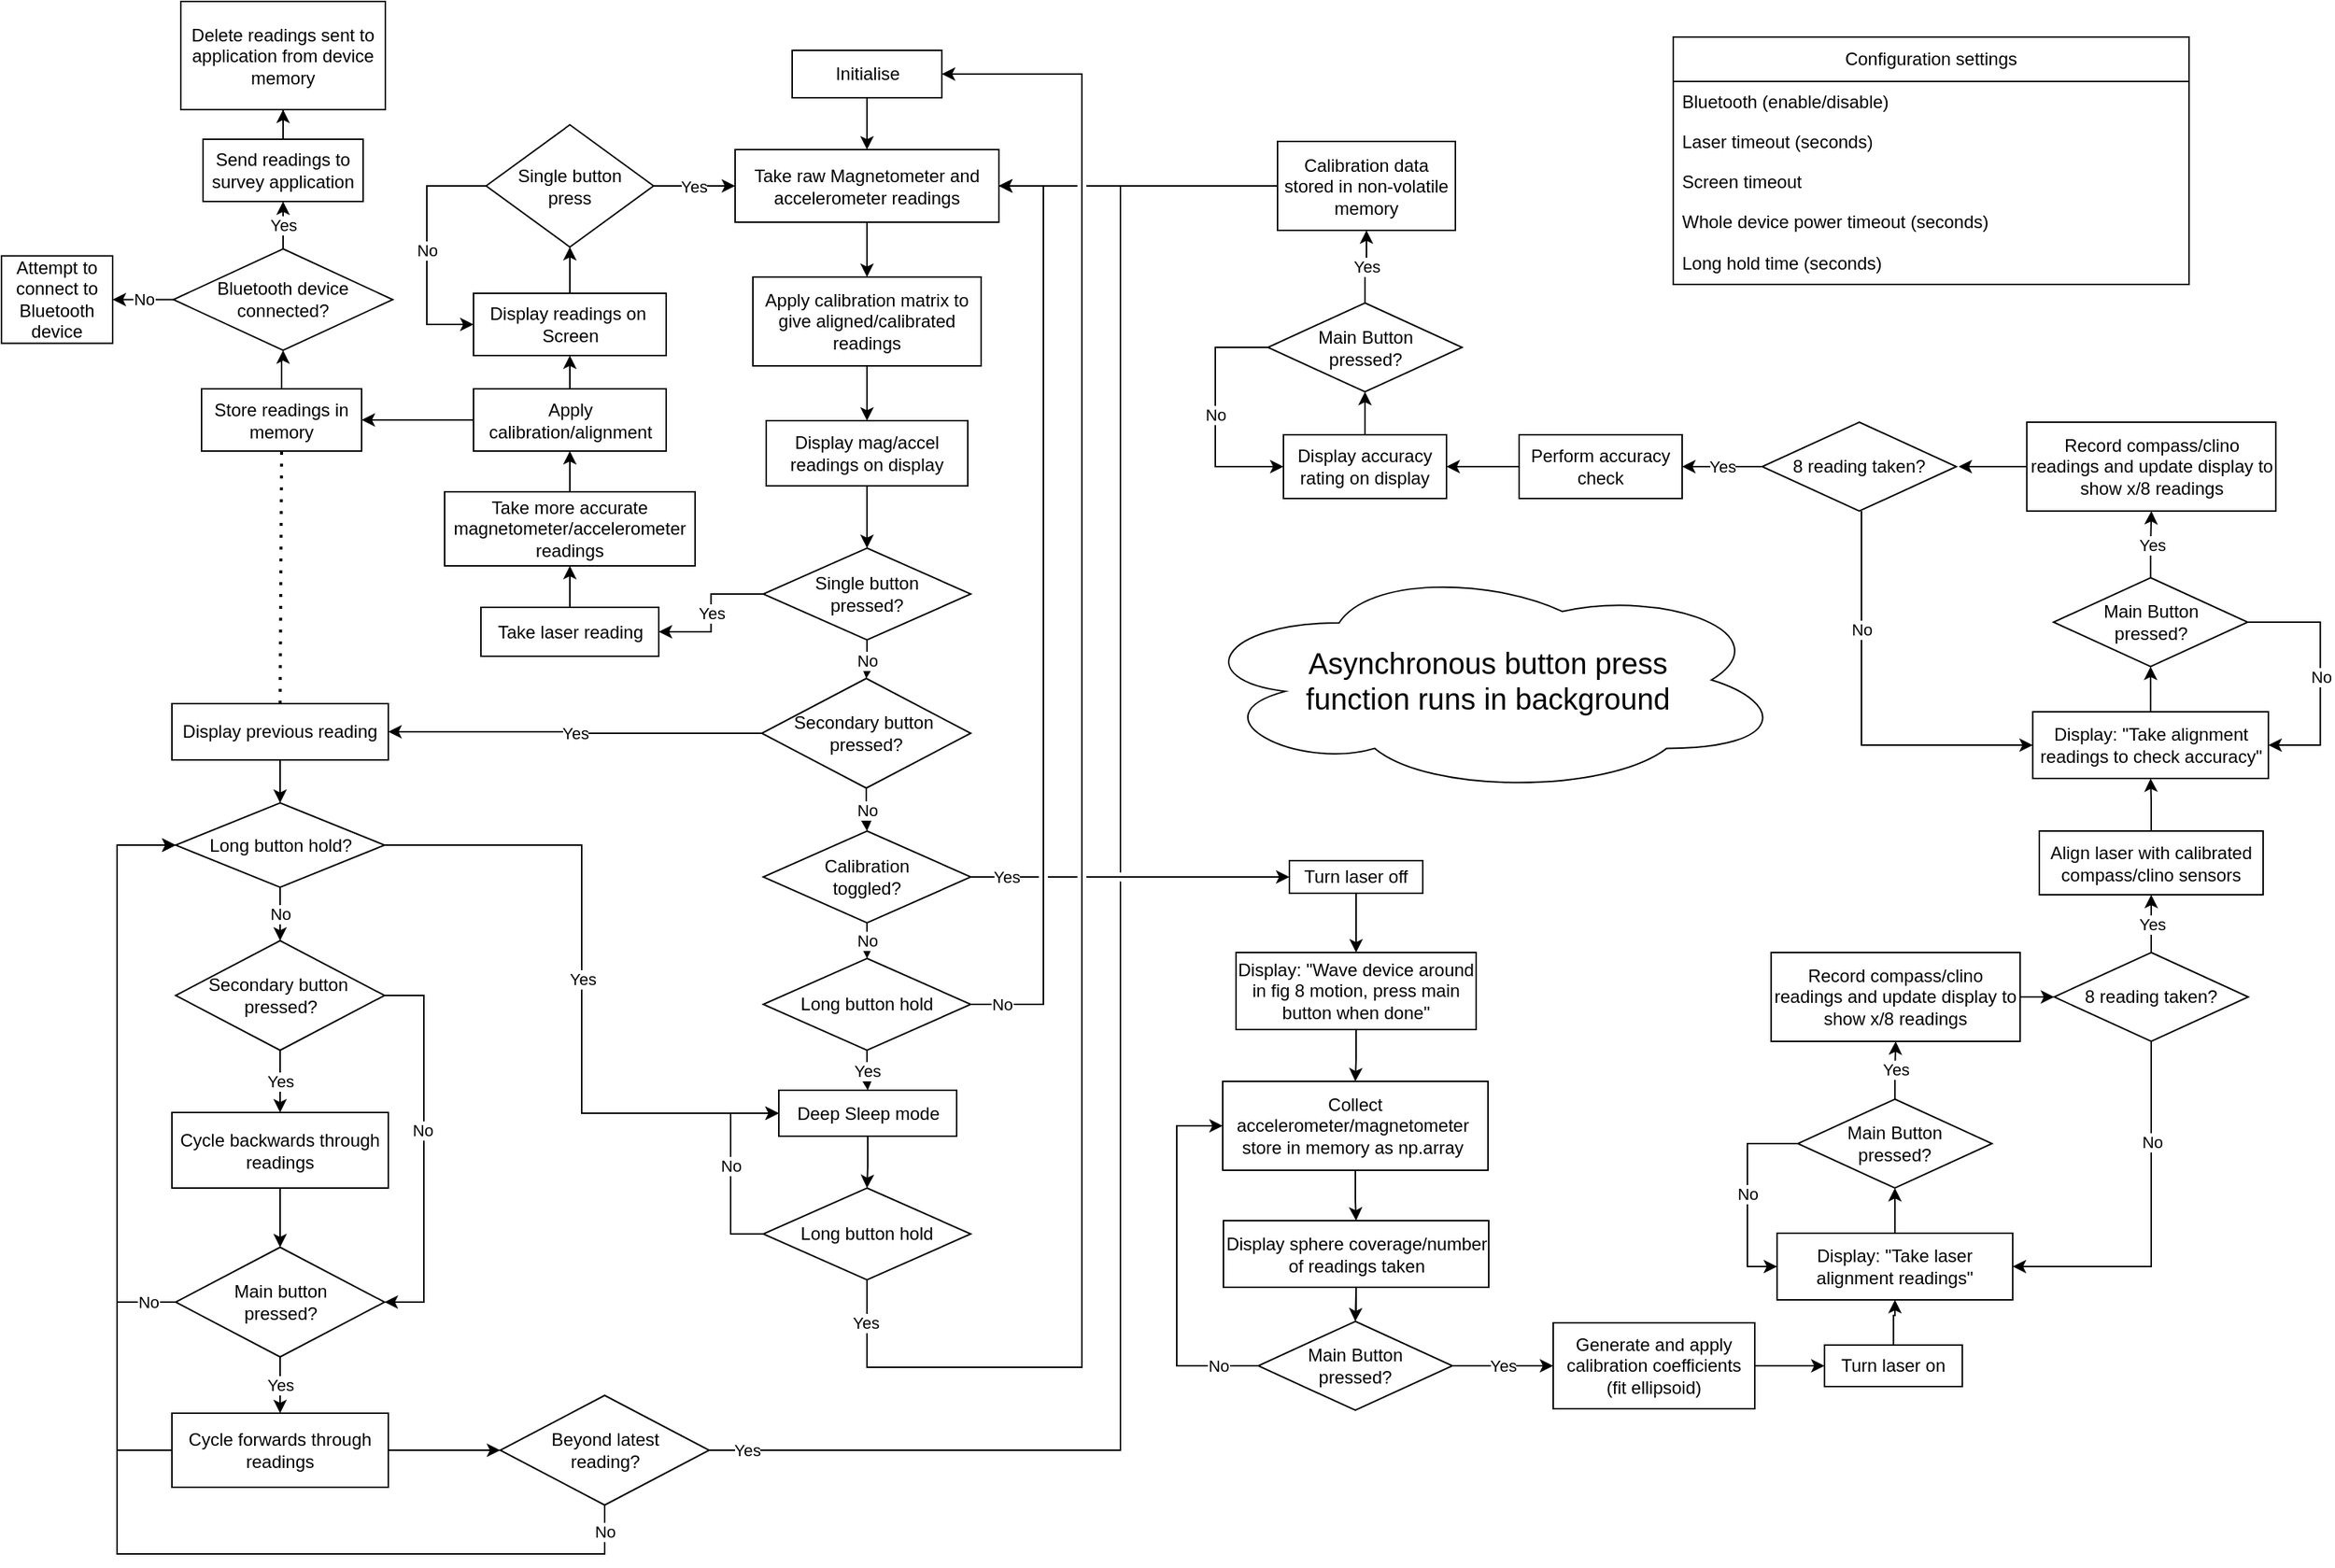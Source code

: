 <mxfile version="21.0.8" type="github">
  <diagram id="prtHgNgQTEPvFCAcTncT" name="Page-1">
    <mxGraphModel dx="2206" dy="1175" grid="0" gridSize="10" guides="1" tooltips="1" connect="1" arrows="1" fold="1" page="1" pageScale="1" pageWidth="1654" pageHeight="1169" math="0" shadow="0">
      <root>
        <mxCell id="0" />
        <mxCell id="1" parent="0" />
        <mxCell id="mQ-JSUjQyCsfGKi6wpiM-22" value="" style="edgeStyle=orthogonalEdgeStyle;rounded=0;orthogonalLoop=1;jettySize=auto;html=1;" edge="1" parent="1" source="dNxyNK7c78bLwvsdeMH5-26" target="mQ-JSUjQyCsfGKi6wpiM-21">
          <mxGeometry relative="1" as="geometry" />
        </mxCell>
        <mxCell id="dNxyNK7c78bLwvsdeMH5-26" value="Initialise" style="rounded=0;whiteSpace=wrap;html=1;fontFamily=Helvetica;fontSize=12;fontColor=#000000;align=center;" parent="1" vertex="1">
          <mxGeometry x="586.5" y="86" width="101" height="32" as="geometry" />
        </mxCell>
        <mxCell id="mQ-JSUjQyCsfGKi6wpiM-186" style="edgeStyle=orthogonalEdgeStyle;rounded=0;orthogonalLoop=1;jettySize=auto;html=1;" edge="1" parent="1" source="dNxyNK7c78bLwvsdeMH5-30" target="mQ-JSUjQyCsfGKi6wpiM-43">
          <mxGeometry relative="1" as="geometry" />
        </mxCell>
        <mxCell id="dNxyNK7c78bLwvsdeMH5-30" value="Display mag/accel readings on display" style="rounded=0;whiteSpace=wrap;html=1;fontFamily=Helvetica;fontSize=12;fontColor=#000000;align=center;" parent="1" vertex="1">
          <mxGeometry x="569" y="336" width="136" height="44" as="geometry" />
        </mxCell>
        <mxCell id="mQ-JSUjQyCsfGKi6wpiM-98" style="edgeStyle=orthogonalEdgeStyle;rounded=0;orthogonalLoop=1;jettySize=auto;html=1;entryX=0.5;entryY=0;entryDx=0;entryDy=0;" edge="1" parent="1" source="mQ-JSUjQyCsfGKi6wpiM-14" target="dNxyNK7c78bLwvsdeMH5-30">
          <mxGeometry relative="1" as="geometry" />
        </mxCell>
        <mxCell id="mQ-JSUjQyCsfGKi6wpiM-14" value="Apply calibration matrix to give aligned/calibrated readings" style="whiteSpace=wrap;html=1;fontColor=#000000;" vertex="1" parent="1">
          <mxGeometry x="560" y="239" width="154" height="60" as="geometry" />
        </mxCell>
        <mxCell id="mQ-JSUjQyCsfGKi6wpiM-93" style="edgeStyle=orthogonalEdgeStyle;rounded=0;orthogonalLoop=1;jettySize=auto;html=1;entryX=0.5;entryY=0;entryDx=0;entryDy=0;" edge="1" parent="1" source="mQ-JSUjQyCsfGKi6wpiM-21" target="mQ-JSUjQyCsfGKi6wpiM-14">
          <mxGeometry relative="1" as="geometry" />
        </mxCell>
        <mxCell id="mQ-JSUjQyCsfGKi6wpiM-21" value="Take raw Magnetometer and accelerometer readings" style="rounded=0;whiteSpace=wrap;html=1;fontFamily=Helvetica;fontSize=12;fontColor=#000000;align=center;" vertex="1" parent="1">
          <mxGeometry x="548" y="153" width="178" height="49" as="geometry" />
        </mxCell>
        <mxCell id="mQ-JSUjQyCsfGKi6wpiM-46" value="No" style="edgeStyle=orthogonalEdgeStyle;rounded=0;orthogonalLoop=1;jettySize=auto;html=1;" edge="1" parent="1" source="mQ-JSUjQyCsfGKi6wpiM-43" target="mQ-JSUjQyCsfGKi6wpiM-45">
          <mxGeometry relative="1" as="geometry" />
        </mxCell>
        <mxCell id="mQ-JSUjQyCsfGKi6wpiM-187" value="Yes" style="edgeStyle=orthogonalEdgeStyle;rounded=0;orthogonalLoop=1;jettySize=auto;html=1;entryX=1;entryY=0.5;entryDx=0;entryDy=0;" edge="1" parent="1" source="mQ-JSUjQyCsfGKi6wpiM-43" target="mQ-JSUjQyCsfGKi6wpiM-57">
          <mxGeometry relative="1" as="geometry" />
        </mxCell>
        <mxCell id="mQ-JSUjQyCsfGKi6wpiM-43" value="Single button &lt;br&gt;pressed?" style="rhombus;whiteSpace=wrap;html=1;fontColor=#000000;" vertex="1" parent="1">
          <mxGeometry x="567" y="422" width="140" height="62" as="geometry" />
        </mxCell>
        <mxCell id="mQ-JSUjQyCsfGKi6wpiM-108" value="No" style="edgeStyle=orthogonalEdgeStyle;rounded=0;orthogonalLoop=1;jettySize=auto;html=1;" edge="1" parent="1" source="mQ-JSUjQyCsfGKi6wpiM-45" target="mQ-JSUjQyCsfGKi6wpiM-107">
          <mxGeometry relative="1" as="geometry" />
        </mxCell>
        <mxCell id="mQ-JSUjQyCsfGKi6wpiM-216" value="Yes" style="edgeStyle=orthogonalEdgeStyle;rounded=0;orthogonalLoop=1;jettySize=auto;html=1;entryX=1;entryY=0.5;entryDx=0;entryDy=0;" edge="1" parent="1" source="mQ-JSUjQyCsfGKi6wpiM-45" target="mQ-JSUjQyCsfGKi6wpiM-215">
          <mxGeometry relative="1" as="geometry" />
        </mxCell>
        <mxCell id="mQ-JSUjQyCsfGKi6wpiM-45" value="Secondary button&amp;nbsp;&lt;br&gt;pressed?" style="rhombus;whiteSpace=wrap;html=1;fontColor=#000000;" vertex="1" parent="1">
          <mxGeometry x="566" y="510" width="141" height="74" as="geometry" />
        </mxCell>
        <mxCell id="mQ-JSUjQyCsfGKi6wpiM-50" value="Yes" style="edgeStyle=orthogonalEdgeStyle;rounded=0;orthogonalLoop=1;jettySize=auto;html=1;" edge="1" parent="1" source="mQ-JSUjQyCsfGKi6wpiM-47" target="mQ-JSUjQyCsfGKi6wpiM-49">
          <mxGeometry relative="1" as="geometry" />
        </mxCell>
        <mxCell id="mQ-JSUjQyCsfGKi6wpiM-213" value="No" style="edgeStyle=orthogonalEdgeStyle;rounded=0;orthogonalLoop=1;jettySize=auto;html=1;entryX=1;entryY=0.5;entryDx=0;entryDy=0;" edge="1" parent="1" source="mQ-JSUjQyCsfGKi6wpiM-47" target="mQ-JSUjQyCsfGKi6wpiM-21">
          <mxGeometry x="-0.937" relative="1" as="geometry">
            <Array as="points">
              <mxPoint x="756" y="730" />
              <mxPoint x="756" y="177" />
            </Array>
            <mxPoint x="1" as="offset" />
          </mxGeometry>
        </mxCell>
        <mxCell id="mQ-JSUjQyCsfGKi6wpiM-47" value="Long button hold" style="rhombus;whiteSpace=wrap;html=1;fontColor=#000000;" vertex="1" parent="1">
          <mxGeometry x="567" y="699" width="140" height="62" as="geometry" />
        </mxCell>
        <mxCell id="mQ-JSUjQyCsfGKi6wpiM-52" value="" style="edgeStyle=orthogonalEdgeStyle;rounded=0;orthogonalLoop=1;jettySize=auto;html=1;" edge="1" parent="1" source="mQ-JSUjQyCsfGKi6wpiM-49" target="mQ-JSUjQyCsfGKi6wpiM-51">
          <mxGeometry relative="1" as="geometry" />
        </mxCell>
        <mxCell id="mQ-JSUjQyCsfGKi6wpiM-49" value="Deep Sleep mode" style="whiteSpace=wrap;html=1;fontColor=#000000;" vertex="1" parent="1">
          <mxGeometry x="577.5" y="788" width="120" height="31" as="geometry" />
        </mxCell>
        <mxCell id="mQ-JSUjQyCsfGKi6wpiM-55" value="No" style="edgeStyle=orthogonalEdgeStyle;rounded=0;orthogonalLoop=1;jettySize=auto;html=1;entryX=0;entryY=0.5;entryDx=0;entryDy=0;" edge="1" parent="1" source="mQ-JSUjQyCsfGKi6wpiM-51" target="mQ-JSUjQyCsfGKi6wpiM-49">
          <mxGeometry relative="1" as="geometry">
            <Array as="points">
              <mxPoint x="545" y="885" />
              <mxPoint x="545" y="804" />
            </Array>
          </mxGeometry>
        </mxCell>
        <mxCell id="mQ-JSUjQyCsfGKi6wpiM-105" style="edgeStyle=orthogonalEdgeStyle;rounded=0;orthogonalLoop=1;jettySize=auto;html=1;entryX=1;entryY=0.5;entryDx=0;entryDy=0;jumpStyle=gap;jumpSize=10;" edge="1" parent="1" source="mQ-JSUjQyCsfGKi6wpiM-51" target="dNxyNK7c78bLwvsdeMH5-26">
          <mxGeometry relative="1" as="geometry">
            <Array as="points">
              <mxPoint x="637" y="975" />
              <mxPoint x="782" y="975" />
              <mxPoint x="782" y="102" />
            </Array>
          </mxGeometry>
        </mxCell>
        <mxCell id="mQ-JSUjQyCsfGKi6wpiM-106" value="Yes" style="edgeLabel;html=1;align=center;verticalAlign=middle;resizable=0;points=[];" vertex="1" connectable="0" parent="mQ-JSUjQyCsfGKi6wpiM-105">
          <mxGeometry x="-0.895" y="2" relative="1" as="geometry">
            <mxPoint x="-4" y="-28" as="offset" />
          </mxGeometry>
        </mxCell>
        <mxCell id="mQ-JSUjQyCsfGKi6wpiM-51" value="Long button hold" style="rhombus;whiteSpace=wrap;html=1;fontColor=#000000;" vertex="1" parent="1">
          <mxGeometry x="567" y="854" width="140" height="62" as="geometry" />
        </mxCell>
        <mxCell id="mQ-JSUjQyCsfGKi6wpiM-185" style="edgeStyle=orthogonalEdgeStyle;rounded=0;orthogonalLoop=1;jettySize=auto;html=1;entryX=0.5;entryY=1;entryDx=0;entryDy=0;" edge="1" parent="1" source="mQ-JSUjQyCsfGKi6wpiM-57" target="mQ-JSUjQyCsfGKi6wpiM-58">
          <mxGeometry relative="1" as="geometry" />
        </mxCell>
        <mxCell id="mQ-JSUjQyCsfGKi6wpiM-57" value="Take laser reading" style="rounded=0;whiteSpace=wrap;html=1;" vertex="1" parent="1">
          <mxGeometry x="376.5" y="462" width="120" height="33" as="geometry" />
        </mxCell>
        <mxCell id="mQ-JSUjQyCsfGKi6wpiM-184" style="edgeStyle=orthogonalEdgeStyle;rounded=0;orthogonalLoop=1;jettySize=auto;html=1;entryX=0.5;entryY=1;entryDx=0;entryDy=0;" edge="1" parent="1" source="mQ-JSUjQyCsfGKi6wpiM-58" target="mQ-JSUjQyCsfGKi6wpiM-59">
          <mxGeometry relative="1" as="geometry" />
        </mxCell>
        <mxCell id="mQ-JSUjQyCsfGKi6wpiM-58" value="Take more accurate magnetometer/accelerometer readings" style="rounded=0;whiteSpace=wrap;html=1;" vertex="1" parent="1">
          <mxGeometry x="352" y="384" width="169" height="50" as="geometry" />
        </mxCell>
        <mxCell id="mQ-JSUjQyCsfGKi6wpiM-94" style="edgeStyle=orthogonalEdgeStyle;rounded=0;orthogonalLoop=1;jettySize=auto;html=1;entryX=0.5;entryY=1;entryDx=0;entryDy=0;" edge="1" parent="1" source="mQ-JSUjQyCsfGKi6wpiM-59" target="mQ-JSUjQyCsfGKi6wpiM-67">
          <mxGeometry relative="1" as="geometry" />
        </mxCell>
        <mxCell id="mQ-JSUjQyCsfGKi6wpiM-99" style="edgeStyle=orthogonalEdgeStyle;rounded=0;orthogonalLoop=1;jettySize=auto;html=1;entryX=1;entryY=0.5;entryDx=0;entryDy=0;" edge="1" parent="1" source="mQ-JSUjQyCsfGKi6wpiM-59" target="mQ-JSUjQyCsfGKi6wpiM-71">
          <mxGeometry relative="1" as="geometry" />
        </mxCell>
        <mxCell id="mQ-JSUjQyCsfGKi6wpiM-59" value="Apply calibration/alignment" style="rounded=0;whiteSpace=wrap;html=1;" vertex="1" parent="1">
          <mxGeometry x="371.5" y="314.5" width="130" height="42" as="geometry" />
        </mxCell>
        <mxCell id="mQ-JSUjQyCsfGKi6wpiM-96" style="edgeStyle=orthogonalEdgeStyle;rounded=0;orthogonalLoop=1;jettySize=auto;html=1;entryX=0.5;entryY=1;entryDx=0;entryDy=0;" edge="1" parent="1" source="mQ-JSUjQyCsfGKi6wpiM-67" target="mQ-JSUjQyCsfGKi6wpiM-73">
          <mxGeometry relative="1" as="geometry" />
        </mxCell>
        <mxCell id="mQ-JSUjQyCsfGKi6wpiM-67" value="Display readings on&amp;nbsp;&lt;br&gt;Screen" style="rounded=0;whiteSpace=wrap;html=1;" vertex="1" parent="1">
          <mxGeometry x="371.5" y="250" width="130" height="42" as="geometry" />
        </mxCell>
        <mxCell id="mQ-JSUjQyCsfGKi6wpiM-205" style="edgeStyle=orthogonalEdgeStyle;rounded=0;orthogonalLoop=1;jettySize=auto;html=1;" edge="1" parent="1" source="mQ-JSUjQyCsfGKi6wpiM-71" target="mQ-JSUjQyCsfGKi6wpiM-188">
          <mxGeometry relative="1" as="geometry" />
        </mxCell>
        <mxCell id="mQ-JSUjQyCsfGKi6wpiM-71" value="Store readings in memory" style="rounded=0;whiteSpace=wrap;html=1;" vertex="1" parent="1">
          <mxGeometry x="188" y="314.5" width="108" height="42" as="geometry" />
        </mxCell>
        <mxCell id="mQ-JSUjQyCsfGKi6wpiM-87" value="Yes" style="edgeStyle=orthogonalEdgeStyle;rounded=0;orthogonalLoop=1;jettySize=auto;html=1;" edge="1" parent="1" source="mQ-JSUjQyCsfGKi6wpiM-73" target="mQ-JSUjQyCsfGKi6wpiM-21">
          <mxGeometry relative="1" as="geometry" />
        </mxCell>
        <mxCell id="mQ-JSUjQyCsfGKi6wpiM-97" value="No" style="edgeStyle=orthogonalEdgeStyle;rounded=0;orthogonalLoop=1;jettySize=auto;html=1;entryX=0;entryY=0.5;entryDx=0;entryDy=0;" edge="1" parent="1" source="mQ-JSUjQyCsfGKi6wpiM-73" target="mQ-JSUjQyCsfGKi6wpiM-67">
          <mxGeometry x="0.018" relative="1" as="geometry">
            <Array as="points">
              <mxPoint x="340" y="177" />
              <mxPoint x="340" y="271" />
            </Array>
            <mxPoint as="offset" />
          </mxGeometry>
        </mxCell>
        <mxCell id="mQ-JSUjQyCsfGKi6wpiM-73" value="Single button &lt;br&gt;press" style="rhombus;whiteSpace=wrap;html=1;fontFamily=Helvetica;fontSize=12;fontColor=#000000;align=center;" vertex="1" parent="1">
          <mxGeometry x="380" y="136.25" width="113" height="82.5" as="geometry" />
        </mxCell>
        <mxCell id="mQ-JSUjQyCsfGKi6wpiM-135" style="edgeStyle=orthogonalEdgeStyle;rounded=0;orthogonalLoop=1;jettySize=auto;html=1;entryX=0.5;entryY=0;entryDx=0;entryDy=0;" edge="1" parent="1" source="mQ-JSUjQyCsfGKi6wpiM-100" target="mQ-JSUjQyCsfGKi6wpiM-102">
          <mxGeometry relative="1" as="geometry" />
        </mxCell>
        <mxCell id="mQ-JSUjQyCsfGKi6wpiM-100" value="Display: &quot;Wave device around in fig 8 motion, press main button when done&quot;" style="whiteSpace=wrap;html=1;fontColor=#000000;" vertex="1" parent="1">
          <mxGeometry x="886" y="695" width="162" height="52" as="geometry" />
        </mxCell>
        <mxCell id="mQ-JSUjQyCsfGKi6wpiM-111" style="edgeStyle=orthogonalEdgeStyle;rounded=0;orthogonalLoop=1;jettySize=auto;html=1;" edge="1" parent="1" source="mQ-JSUjQyCsfGKi6wpiM-102" target="mQ-JSUjQyCsfGKi6wpiM-104">
          <mxGeometry relative="1" as="geometry" />
        </mxCell>
        <mxCell id="mQ-JSUjQyCsfGKi6wpiM-102" value="Collect accelerometer/magnetometer&amp;nbsp;&lt;br&gt;store in memory as np.array&amp;nbsp;" style="whiteSpace=wrap;html=1;fontColor=#000000;" vertex="1" parent="1">
          <mxGeometry x="877" y="782" width="179" height="60" as="geometry" />
        </mxCell>
        <mxCell id="mQ-JSUjQyCsfGKi6wpiM-115" value="" style="edgeStyle=orthogonalEdgeStyle;rounded=0;orthogonalLoop=1;jettySize=auto;html=1;" edge="1" parent="1" source="mQ-JSUjQyCsfGKi6wpiM-104">
          <mxGeometry relative="1" as="geometry">
            <mxPoint x="966.471" y="944.013" as="targetPoint" />
          </mxGeometry>
        </mxCell>
        <mxCell id="mQ-JSUjQyCsfGKi6wpiM-104" value="Display sphere coverage/number of readings taken" style="whiteSpace=wrap;html=1;fontColor=#000000;" vertex="1" parent="1">
          <mxGeometry x="877.5" y="876" width="179" height="45" as="geometry" />
        </mxCell>
        <mxCell id="mQ-JSUjQyCsfGKi6wpiM-110" value="No" style="edgeStyle=orthogonalEdgeStyle;rounded=0;orthogonalLoop=1;jettySize=auto;html=1;" edge="1" parent="1" source="mQ-JSUjQyCsfGKi6wpiM-107" target="mQ-JSUjQyCsfGKi6wpiM-47">
          <mxGeometry relative="1" as="geometry" />
        </mxCell>
        <mxCell id="mQ-JSUjQyCsfGKi6wpiM-243" style="edgeStyle=orthogonalEdgeStyle;rounded=0;orthogonalLoop=1;jettySize=auto;html=1;jumpStyle=gap;" edge="1" parent="1" source="mQ-JSUjQyCsfGKi6wpiM-107" target="mQ-JSUjQyCsfGKi6wpiM-124">
          <mxGeometry relative="1" as="geometry" />
        </mxCell>
        <mxCell id="mQ-JSUjQyCsfGKi6wpiM-244" value="Yes" style="edgeLabel;html=1;align=center;verticalAlign=middle;resizable=0;points=[];" vertex="1" connectable="0" parent="mQ-JSUjQyCsfGKi6wpiM-243">
          <mxGeometry x="-0.781" y="-1" relative="1" as="geometry">
            <mxPoint y="-1" as="offset" />
          </mxGeometry>
        </mxCell>
        <mxCell id="mQ-JSUjQyCsfGKi6wpiM-107" value="Calibration &lt;br&gt;toggled?" style="rhombus;whiteSpace=wrap;html=1;fontColor=#000000;" vertex="1" parent="1">
          <mxGeometry x="567" y="613" width="140" height="62" as="geometry" />
        </mxCell>
        <mxCell id="mQ-JSUjQyCsfGKi6wpiM-136" value="No" style="edgeStyle=orthogonalEdgeStyle;rounded=0;orthogonalLoop=1;jettySize=auto;html=1;entryX=0;entryY=0.5;entryDx=0;entryDy=0;" edge="1" parent="1" source="mQ-JSUjQyCsfGKi6wpiM-114" target="mQ-JSUjQyCsfGKi6wpiM-102">
          <mxGeometry x="-0.78" relative="1" as="geometry">
            <Array as="points">
              <mxPoint x="846" y="974" />
              <mxPoint x="846" y="812" />
            </Array>
            <mxPoint as="offset" />
          </mxGeometry>
        </mxCell>
        <mxCell id="mQ-JSUjQyCsfGKi6wpiM-114" value="Main Button &lt;br&gt;pressed?" style="rhombus;whiteSpace=wrap;html=1;fontColor=#000000;" vertex="1" parent="1">
          <mxGeometry x="901" y="944" width="131" height="60" as="geometry" />
        </mxCell>
        <mxCell id="mQ-JSUjQyCsfGKi6wpiM-120" style="edgeStyle=orthogonalEdgeStyle;rounded=0;orthogonalLoop=1;jettySize=auto;html=1;entryX=0.5;entryY=1;entryDx=0;entryDy=0;" edge="1" parent="1" source="mQ-JSUjQyCsfGKi6wpiM-117" target="mQ-JSUjQyCsfGKi6wpiM-119">
          <mxGeometry relative="1" as="geometry" />
        </mxCell>
        <mxCell id="mQ-JSUjQyCsfGKi6wpiM-117" value="Display: &quot;Take laser alignment readings&quot;" style="whiteSpace=wrap;html=1;fontColor=#000000;" vertex="1" parent="1">
          <mxGeometry x="1251.06" y="884.5" width="159" height="45" as="geometry" />
        </mxCell>
        <mxCell id="mQ-JSUjQyCsfGKi6wpiM-123" value="Yes" style="edgeStyle=orthogonalEdgeStyle;rounded=0;orthogonalLoop=1;jettySize=auto;html=1;" edge="1" parent="1" source="mQ-JSUjQyCsfGKi6wpiM-119" target="mQ-JSUjQyCsfGKi6wpiM-122">
          <mxGeometry relative="1" as="geometry" />
        </mxCell>
        <mxCell id="mQ-JSUjQyCsfGKi6wpiM-140" value="No" style="edgeStyle=orthogonalEdgeStyle;rounded=0;orthogonalLoop=1;jettySize=auto;html=1;entryX=0;entryY=0.5;entryDx=0;entryDy=0;" edge="1" parent="1" source="mQ-JSUjQyCsfGKi6wpiM-119" target="mQ-JSUjQyCsfGKi6wpiM-117">
          <mxGeometry relative="1" as="geometry">
            <Array as="points">
              <mxPoint x="1231.06" y="824" />
              <mxPoint x="1231.06" y="907" />
            </Array>
          </mxGeometry>
        </mxCell>
        <mxCell id="mQ-JSUjQyCsfGKi6wpiM-119" value="Main Button &lt;br&gt;pressed?" style="rhombus;whiteSpace=wrap;html=1;fontColor=#000000;" vertex="1" parent="1">
          <mxGeometry x="1265.06" y="794" width="131" height="60" as="geometry" />
        </mxCell>
        <mxCell id="mQ-JSUjQyCsfGKi6wpiM-166" style="edgeStyle=orthogonalEdgeStyle;rounded=0;orthogonalLoop=1;jettySize=auto;html=1;entryX=0;entryY=0.5;entryDx=0;entryDy=0;" edge="1" parent="1" source="mQ-JSUjQyCsfGKi6wpiM-122" target="mQ-JSUjQyCsfGKi6wpiM-139">
          <mxGeometry relative="1" as="geometry" />
        </mxCell>
        <mxCell id="mQ-JSUjQyCsfGKi6wpiM-122" value="Record compass/clino readings and update display to show x/8 readings" style="whiteSpace=wrap;html=1;fontColor=#000000;" vertex="1" parent="1">
          <mxGeometry x="1247.06" y="695" width="168" height="60" as="geometry" />
        </mxCell>
        <mxCell id="mQ-JSUjQyCsfGKi6wpiM-132" style="edgeStyle=orthogonalEdgeStyle;rounded=0;orthogonalLoop=1;jettySize=auto;html=1;entryX=0.5;entryY=0;entryDx=0;entryDy=0;" edge="1" parent="1" source="mQ-JSUjQyCsfGKi6wpiM-124" target="mQ-JSUjQyCsfGKi6wpiM-100">
          <mxGeometry relative="1" as="geometry" />
        </mxCell>
        <mxCell id="mQ-JSUjQyCsfGKi6wpiM-124" value="Turn laser off" style="whiteSpace=wrap;html=1;fontColor=#000000;" vertex="1" parent="1">
          <mxGeometry x="922" y="633" width="90" height="22" as="geometry" />
        </mxCell>
        <mxCell id="mQ-JSUjQyCsfGKi6wpiM-129" style="edgeStyle=orthogonalEdgeStyle;rounded=0;orthogonalLoop=1;jettySize=auto;html=1;entryX=0.5;entryY=1;entryDx=0;entryDy=0;" edge="1" parent="1" source="mQ-JSUjQyCsfGKi6wpiM-127" target="mQ-JSUjQyCsfGKi6wpiM-117">
          <mxGeometry relative="1" as="geometry" />
        </mxCell>
        <mxCell id="mQ-JSUjQyCsfGKi6wpiM-127" value="Turn laser on" style="whiteSpace=wrap;html=1;fontColor=#000000;" vertex="1" parent="1">
          <mxGeometry x="1283.06" y="960" width="93" height="28" as="geometry" />
        </mxCell>
        <mxCell id="mQ-JSUjQyCsfGKi6wpiM-165" value="No" style="edgeStyle=orthogonalEdgeStyle;rounded=0;orthogonalLoop=1;jettySize=auto;html=1;entryX=1;entryY=0.5;entryDx=0;entryDy=0;" edge="1" parent="1" source="mQ-JSUjQyCsfGKi6wpiM-139" target="mQ-JSUjQyCsfGKi6wpiM-117">
          <mxGeometry x="-0.45" relative="1" as="geometry">
            <Array as="points">
              <mxPoint x="1504" y="907" />
            </Array>
            <mxPoint as="offset" />
          </mxGeometry>
        </mxCell>
        <mxCell id="mQ-JSUjQyCsfGKi6wpiM-169" value="Yes" style="edgeStyle=orthogonalEdgeStyle;rounded=0;orthogonalLoop=1;jettySize=auto;html=1;" edge="1" parent="1" source="mQ-JSUjQyCsfGKi6wpiM-139" target="mQ-JSUjQyCsfGKi6wpiM-168">
          <mxGeometry relative="1" as="geometry" />
        </mxCell>
        <mxCell id="mQ-JSUjQyCsfGKi6wpiM-139" value="8 reading taken?" style="rhombus;whiteSpace=wrap;html=1;fontColor=#000000;" vertex="1" parent="1">
          <mxGeometry x="1438" y="695" width="131" height="60" as="geometry" />
        </mxCell>
        <mxCell id="mQ-JSUjQyCsfGKi6wpiM-146" style="edgeStyle=orthogonalEdgeStyle;rounded=0;orthogonalLoop=1;jettySize=auto;html=1;entryX=0.5;entryY=1;entryDx=0;entryDy=0;" edge="1" parent="1" source="mQ-JSUjQyCsfGKi6wpiM-147" target="mQ-JSUjQyCsfGKi6wpiM-150">
          <mxGeometry relative="1" as="geometry" />
        </mxCell>
        <mxCell id="mQ-JSUjQyCsfGKi6wpiM-147" value="Display: &quot;Take alignment readings to check accuracy&quot;" style="whiteSpace=wrap;html=1;fontColor=#000000;" vertex="1" parent="1">
          <mxGeometry x="1423.58" y="532.5" width="159" height="45" as="geometry" />
        </mxCell>
        <mxCell id="mQ-JSUjQyCsfGKi6wpiM-148" value="Yes" style="edgeStyle=orthogonalEdgeStyle;rounded=0;orthogonalLoop=1;jettySize=auto;html=1;" edge="1" parent="1" source="mQ-JSUjQyCsfGKi6wpiM-150" target="mQ-JSUjQyCsfGKi6wpiM-152">
          <mxGeometry relative="1" as="geometry" />
        </mxCell>
        <mxCell id="mQ-JSUjQyCsfGKi6wpiM-157" value="No" style="edgeStyle=orthogonalEdgeStyle;rounded=0;orthogonalLoop=1;jettySize=auto;html=1;entryX=1;entryY=0.5;entryDx=0;entryDy=0;" edge="1" parent="1" source="mQ-JSUjQyCsfGKi6wpiM-150" target="mQ-JSUjQyCsfGKi6wpiM-147">
          <mxGeometry x="0.03" relative="1" as="geometry">
            <Array as="points">
              <mxPoint x="1617.58" y="472" />
              <mxPoint x="1617.58" y="555" />
            </Array>
            <mxPoint as="offset" />
          </mxGeometry>
        </mxCell>
        <mxCell id="mQ-JSUjQyCsfGKi6wpiM-150" value="Main Button &lt;br&gt;pressed?" style="rhombus;whiteSpace=wrap;html=1;fontColor=#000000;" vertex="1" parent="1">
          <mxGeometry x="1437.58" y="442" width="131" height="60" as="geometry" />
        </mxCell>
        <mxCell id="mQ-JSUjQyCsfGKi6wpiM-156" style="edgeStyle=orthogonalEdgeStyle;rounded=0;orthogonalLoop=1;jettySize=auto;html=1;" edge="1" parent="1" source="mQ-JSUjQyCsfGKi6wpiM-152">
          <mxGeometry relative="1" as="geometry">
            <mxPoint x="1373.52" y="367" as="targetPoint" />
          </mxGeometry>
        </mxCell>
        <mxCell id="mQ-JSUjQyCsfGKi6wpiM-152" value="Record compass/clino readings and update display to show x/8 readings" style="whiteSpace=wrap;html=1;fontColor=#000000;" vertex="1" parent="1">
          <mxGeometry x="1419.58" y="337" width="168" height="60" as="geometry" />
        </mxCell>
        <mxCell id="mQ-JSUjQyCsfGKi6wpiM-158" value="No" style="edgeStyle=orthogonalEdgeStyle;rounded=0;orthogonalLoop=1;jettySize=auto;html=1;entryX=0;entryY=0.5;entryDx=0;entryDy=0;" edge="1" parent="1" target="mQ-JSUjQyCsfGKi6wpiM-147">
          <mxGeometry x="-0.415" relative="1" as="geometry">
            <mxPoint x="1308" y="396.991" as="sourcePoint" />
            <Array as="points">
              <mxPoint x="1307.58" y="555" />
            </Array>
            <mxPoint as="offset" />
          </mxGeometry>
        </mxCell>
        <mxCell id="mQ-JSUjQyCsfGKi6wpiM-172" value="Yes" style="edgeStyle=orthogonalEdgeStyle;rounded=0;orthogonalLoop=1;jettySize=auto;html=1;" edge="1" parent="1" source="mQ-JSUjQyCsfGKi6wpiM-154" target="mQ-JSUjQyCsfGKi6wpiM-171">
          <mxGeometry relative="1" as="geometry" />
        </mxCell>
        <mxCell id="mQ-JSUjQyCsfGKi6wpiM-154" value="8 reading taken?" style="rhombus;whiteSpace=wrap;html=1;fontColor=#000000;" vertex="1" parent="1">
          <mxGeometry x="1241" y="337" width="131" height="60" as="geometry" />
        </mxCell>
        <mxCell id="mQ-JSUjQyCsfGKi6wpiM-160" value="Yes" style="edgeStyle=orthogonalEdgeStyle;rounded=0;orthogonalLoop=1;jettySize=auto;html=1;exitX=1;exitY=0.5;exitDx=0;exitDy=0;" edge="1" parent="1" source="mQ-JSUjQyCsfGKi6wpiM-114" target="mQ-JSUjQyCsfGKi6wpiM-159">
          <mxGeometry relative="1" as="geometry">
            <mxPoint x="1034" y="973" as="sourcePoint" />
            <mxPoint x="1178" y="974" as="targetPoint" />
          </mxGeometry>
        </mxCell>
        <mxCell id="mQ-JSUjQyCsfGKi6wpiM-167" style="edgeStyle=orthogonalEdgeStyle;rounded=0;orthogonalLoop=1;jettySize=auto;html=1;" edge="1" parent="1" source="mQ-JSUjQyCsfGKi6wpiM-159" target="mQ-JSUjQyCsfGKi6wpiM-127">
          <mxGeometry relative="1" as="geometry" />
        </mxCell>
        <mxCell id="mQ-JSUjQyCsfGKi6wpiM-159" value="Generate and apply calibration coefficients (fit ellipsoid)" style="rounded=0;whiteSpace=wrap;html=1;" vertex="1" parent="1">
          <mxGeometry x="1100" y="945" width="136" height="58" as="geometry" />
        </mxCell>
        <mxCell id="mQ-JSUjQyCsfGKi6wpiM-170" style="edgeStyle=orthogonalEdgeStyle;rounded=0;orthogonalLoop=1;jettySize=auto;html=1;entryX=0.5;entryY=1;entryDx=0;entryDy=0;" edge="1" parent="1" source="mQ-JSUjQyCsfGKi6wpiM-168" target="mQ-JSUjQyCsfGKi6wpiM-147">
          <mxGeometry relative="1" as="geometry" />
        </mxCell>
        <mxCell id="mQ-JSUjQyCsfGKi6wpiM-168" value="Align laser with calibrated compass/clino sensors" style="rounded=0;whiteSpace=wrap;html=1;" vertex="1" parent="1">
          <mxGeometry x="1428" y="613" width="151" height="43" as="geometry" />
        </mxCell>
        <mxCell id="mQ-JSUjQyCsfGKi6wpiM-175" style="edgeStyle=orthogonalEdgeStyle;rounded=0;orthogonalLoop=1;jettySize=auto;html=1;entryX=1;entryY=0.5;entryDx=0;entryDy=0;" edge="1" parent="1" source="mQ-JSUjQyCsfGKi6wpiM-171" target="mQ-JSUjQyCsfGKi6wpiM-174">
          <mxGeometry relative="1" as="geometry" />
        </mxCell>
        <mxCell id="mQ-JSUjQyCsfGKi6wpiM-171" value="Perform accuracy &lt;br&gt;check" style="rounded=0;whiteSpace=wrap;html=1;" vertex="1" parent="1">
          <mxGeometry x="1077" y="345.5" width="110" height="43" as="geometry" />
        </mxCell>
        <mxCell id="mQ-JSUjQyCsfGKi6wpiM-176" value="No" style="edgeStyle=orthogonalEdgeStyle;rounded=0;orthogonalLoop=1;jettySize=auto;html=1;entryX=0;entryY=0.5;entryDx=0;entryDy=0;" edge="1" parent="1" source="mQ-JSUjQyCsfGKi6wpiM-173" target="mQ-JSUjQyCsfGKi6wpiM-174">
          <mxGeometry relative="1" as="geometry">
            <Array as="points">
              <mxPoint x="872" y="286" />
              <mxPoint x="872" y="367" />
            </Array>
          </mxGeometry>
        </mxCell>
        <mxCell id="mQ-JSUjQyCsfGKi6wpiM-181" value="Yes" style="edgeStyle=orthogonalEdgeStyle;rounded=0;orthogonalLoop=1;jettySize=auto;html=1;entryX=0.5;entryY=1;entryDx=0;entryDy=0;" edge="1" parent="1" source="mQ-JSUjQyCsfGKi6wpiM-173" target="mQ-JSUjQyCsfGKi6wpiM-180">
          <mxGeometry relative="1" as="geometry" />
        </mxCell>
        <mxCell id="mQ-JSUjQyCsfGKi6wpiM-173" value="Main Button &lt;br&gt;pressed?" style="rhombus;whiteSpace=wrap;html=1;fontColor=#000000;" vertex="1" parent="1">
          <mxGeometry x="907.5" y="256.5" width="131" height="60" as="geometry" />
        </mxCell>
        <mxCell id="mQ-JSUjQyCsfGKi6wpiM-178" style="edgeStyle=orthogonalEdgeStyle;rounded=0;orthogonalLoop=1;jettySize=auto;html=1;entryX=0.5;entryY=1;entryDx=0;entryDy=0;" edge="1" parent="1" source="mQ-JSUjQyCsfGKi6wpiM-174" target="mQ-JSUjQyCsfGKi6wpiM-173">
          <mxGeometry relative="1" as="geometry" />
        </mxCell>
        <mxCell id="mQ-JSUjQyCsfGKi6wpiM-174" value="Display accuracy rating on display" style="rounded=0;whiteSpace=wrap;html=1;" vertex="1" parent="1">
          <mxGeometry x="918" y="345.5" width="110" height="43" as="geometry" />
        </mxCell>
        <mxCell id="mQ-JSUjQyCsfGKi6wpiM-182" style="edgeStyle=orthogonalEdgeStyle;rounded=0;orthogonalLoop=1;jettySize=auto;html=1;entryX=1;entryY=0.5;entryDx=0;entryDy=0;jumpStyle=gap;" edge="1" parent="1" source="mQ-JSUjQyCsfGKi6wpiM-180" target="mQ-JSUjQyCsfGKi6wpiM-21">
          <mxGeometry relative="1" as="geometry" />
        </mxCell>
        <mxCell id="mQ-JSUjQyCsfGKi6wpiM-180" value="Calibration data stored in non-volatile memory" style="rounded=0;whiteSpace=wrap;html=1;" vertex="1" parent="1">
          <mxGeometry x="914" y="147.5" width="120" height="60" as="geometry" />
        </mxCell>
        <mxCell id="mQ-JSUjQyCsfGKi6wpiM-206" value="Yes" style="edgeStyle=orthogonalEdgeStyle;rounded=0;orthogonalLoop=1;jettySize=auto;html=1;" edge="1" parent="1" source="mQ-JSUjQyCsfGKi6wpiM-188" target="mQ-JSUjQyCsfGKi6wpiM-191">
          <mxGeometry relative="1" as="geometry" />
        </mxCell>
        <mxCell id="mQ-JSUjQyCsfGKi6wpiM-209" value="No" style="edgeStyle=orthogonalEdgeStyle;rounded=0;orthogonalLoop=1;jettySize=auto;html=1;entryX=1;entryY=0.5;entryDx=0;entryDy=0;" edge="1" parent="1" source="mQ-JSUjQyCsfGKi6wpiM-188" target="mQ-JSUjQyCsfGKi6wpiM-208">
          <mxGeometry relative="1" as="geometry" />
        </mxCell>
        <mxCell id="mQ-JSUjQyCsfGKi6wpiM-188" value="Bluetooth device connected?" style="rhombus;whiteSpace=wrap;html=1;rounded=0;" vertex="1" parent="1">
          <mxGeometry x="169" y="220" width="148" height="68.5" as="geometry" />
        </mxCell>
        <mxCell id="mQ-JSUjQyCsfGKi6wpiM-207" style="edgeStyle=orthogonalEdgeStyle;rounded=0;orthogonalLoop=1;jettySize=auto;html=1;" edge="1" parent="1" source="mQ-JSUjQyCsfGKi6wpiM-191" target="mQ-JSUjQyCsfGKi6wpiM-203">
          <mxGeometry relative="1" as="geometry" />
        </mxCell>
        <mxCell id="mQ-JSUjQyCsfGKi6wpiM-191" value="Send readings to survey application" style="rounded=0;whiteSpace=wrap;html=1;" vertex="1" parent="1">
          <mxGeometry x="189" y="146" width="108" height="42" as="geometry" />
        </mxCell>
        <mxCell id="mQ-JSUjQyCsfGKi6wpiM-193" value="Configuration settings" style="swimlane;fontStyle=0;childLayout=stackLayout;horizontal=1;startSize=30;horizontalStack=0;resizeParent=1;resizeParentMax=0;resizeLast=0;collapsible=1;marginBottom=0;whiteSpace=wrap;html=1;" vertex="1" parent="1">
          <mxGeometry x="1181" y="77" width="348" height="167" as="geometry" />
        </mxCell>
        <mxCell id="mQ-JSUjQyCsfGKi6wpiM-194" value="Bluetooth (enable/disable)" style="text;strokeColor=none;fillColor=none;align=left;verticalAlign=middle;spacingLeft=4;spacingRight=4;overflow=hidden;points=[[0,0.5],[1,0.5]];portConstraint=eastwest;rotatable=0;whiteSpace=wrap;html=1;" vertex="1" parent="mQ-JSUjQyCsfGKi6wpiM-193">
          <mxGeometry y="30" width="348" height="27" as="geometry" />
        </mxCell>
        <mxCell id="mQ-JSUjQyCsfGKi6wpiM-198" value="Laser timeout (seconds)" style="text;strokeColor=none;fillColor=none;align=left;verticalAlign=middle;spacingLeft=4;spacingRight=4;overflow=hidden;points=[[0,0.5],[1,0.5]];portConstraint=eastwest;rotatable=0;whiteSpace=wrap;html=1;" vertex="1" parent="mQ-JSUjQyCsfGKi6wpiM-193">
          <mxGeometry y="57" width="348" height="27" as="geometry" />
        </mxCell>
        <mxCell id="mQ-JSUjQyCsfGKi6wpiM-199" value="Screen timeout" style="text;strokeColor=none;fillColor=none;align=left;verticalAlign=middle;spacingLeft=4;spacingRight=4;overflow=hidden;points=[[0,0.5],[1,0.5]];portConstraint=eastwest;rotatable=0;whiteSpace=wrap;html=1;" vertex="1" parent="mQ-JSUjQyCsfGKi6wpiM-193">
          <mxGeometry y="84" width="348" height="27" as="geometry" />
        </mxCell>
        <mxCell id="mQ-JSUjQyCsfGKi6wpiM-200" value="Whole device power timeout (seconds)" style="text;strokeColor=none;fillColor=none;align=left;verticalAlign=middle;spacingLeft=4;spacingRight=4;overflow=hidden;points=[[0,0.5],[1,0.5]];portConstraint=eastwest;rotatable=0;whiteSpace=wrap;html=1;" vertex="1" parent="mQ-JSUjQyCsfGKi6wpiM-193">
          <mxGeometry y="111" width="348" height="28" as="geometry" />
        </mxCell>
        <mxCell id="mQ-JSUjQyCsfGKi6wpiM-201" value="Long hold time (seconds)" style="text;strokeColor=none;fillColor=none;align=left;verticalAlign=middle;spacingLeft=4;spacingRight=4;overflow=hidden;points=[[0,0.5],[1,0.5]];portConstraint=eastwest;rotatable=0;whiteSpace=wrap;html=1;" vertex="1" parent="mQ-JSUjQyCsfGKi6wpiM-193">
          <mxGeometry y="139" width="348" height="28" as="geometry" />
        </mxCell>
        <mxCell id="mQ-JSUjQyCsfGKi6wpiM-203" value="Delete readings sent to application from device memory" style="rounded=0;whiteSpace=wrap;html=1;" vertex="1" parent="1">
          <mxGeometry x="174" y="53" width="138" height="73" as="geometry" />
        </mxCell>
        <mxCell id="mQ-JSUjQyCsfGKi6wpiM-208" value="Attempt to connect to Bluetooth device" style="rounded=0;whiteSpace=wrap;html=1;" vertex="1" parent="1">
          <mxGeometry x="53" y="224.75" width="75" height="59" as="geometry" />
        </mxCell>
        <mxCell id="mQ-JSUjQyCsfGKi6wpiM-218" value="No" style="edgeStyle=orthogonalEdgeStyle;rounded=0;orthogonalLoop=1;jettySize=auto;html=1;entryX=0.5;entryY=0;entryDx=0;entryDy=0;" edge="1" parent="1" source="mQ-JSUjQyCsfGKi6wpiM-247" target="mQ-JSUjQyCsfGKi6wpiM-217">
          <mxGeometry relative="1" as="geometry" />
        </mxCell>
        <mxCell id="mQ-JSUjQyCsfGKi6wpiM-215" value="Display previous reading" style="rounded=0;whiteSpace=wrap;html=1;" vertex="1" parent="1">
          <mxGeometry x="168" y="527" width="146" height="38" as="geometry" />
        </mxCell>
        <mxCell id="mQ-JSUjQyCsfGKi6wpiM-221" value="Yes" style="edgeStyle=orthogonalEdgeStyle;rounded=0;orthogonalLoop=1;jettySize=auto;html=1;" edge="1" parent="1" source="mQ-JSUjQyCsfGKi6wpiM-217" target="mQ-JSUjQyCsfGKi6wpiM-220">
          <mxGeometry relative="1" as="geometry" />
        </mxCell>
        <mxCell id="mQ-JSUjQyCsfGKi6wpiM-227" style="edgeStyle=orthogonalEdgeStyle;rounded=0;orthogonalLoop=1;jettySize=auto;html=1;entryX=1;entryY=0.5;entryDx=0;entryDy=0;" edge="1" parent="1" source="mQ-JSUjQyCsfGKi6wpiM-217" target="mQ-JSUjQyCsfGKi6wpiM-224">
          <mxGeometry relative="1" as="geometry">
            <Array as="points">
              <mxPoint x="338" y="724" />
              <mxPoint x="338" y="931" />
            </Array>
          </mxGeometry>
        </mxCell>
        <mxCell id="mQ-JSUjQyCsfGKi6wpiM-228" value="No" style="edgeLabel;html=1;align=center;verticalAlign=middle;resizable=0;points=[];" vertex="1" connectable="0" parent="mQ-JSUjQyCsfGKi6wpiM-227">
          <mxGeometry x="-0.095" y="-1" relative="1" as="geometry">
            <mxPoint as="offset" />
          </mxGeometry>
        </mxCell>
        <mxCell id="mQ-JSUjQyCsfGKi6wpiM-217" value="Secondary button&amp;nbsp;&lt;br&gt;pressed?" style="rhombus;whiteSpace=wrap;html=1;fontColor=#000000;" vertex="1" parent="1">
          <mxGeometry x="170.5" y="687" width="141" height="74" as="geometry" />
        </mxCell>
        <mxCell id="mQ-JSUjQyCsfGKi6wpiM-225" style="edgeStyle=orthogonalEdgeStyle;rounded=0;orthogonalLoop=1;jettySize=auto;html=1;" edge="1" parent="1" source="mQ-JSUjQyCsfGKi6wpiM-220" target="mQ-JSUjQyCsfGKi6wpiM-224">
          <mxGeometry relative="1" as="geometry" />
        </mxCell>
        <mxCell id="mQ-JSUjQyCsfGKi6wpiM-220" value="Cycle backwards through readings" style="rounded=0;whiteSpace=wrap;html=1;" vertex="1" parent="1">
          <mxGeometry x="168.0" y="803" width="146" height="51" as="geometry" />
        </mxCell>
        <mxCell id="mQ-JSUjQyCsfGKi6wpiM-229" value="Yes" style="edgeStyle=orthogonalEdgeStyle;rounded=0;orthogonalLoop=1;jettySize=auto;html=1;entryX=0.5;entryY=0;entryDx=0;entryDy=0;" edge="1" parent="1" source="mQ-JSUjQyCsfGKi6wpiM-224" target="mQ-JSUjQyCsfGKi6wpiM-226">
          <mxGeometry relative="1" as="geometry" />
        </mxCell>
        <mxCell id="mQ-JSUjQyCsfGKi6wpiM-230" style="edgeStyle=orthogonalEdgeStyle;rounded=0;orthogonalLoop=1;jettySize=auto;html=1;entryX=0;entryY=0.5;entryDx=0;entryDy=0;" edge="1" parent="1" source="mQ-JSUjQyCsfGKi6wpiM-224" target="mQ-JSUjQyCsfGKi6wpiM-247">
          <mxGeometry relative="1" as="geometry">
            <Array as="points">
              <mxPoint x="131" y="931" />
              <mxPoint x="131" y="623" />
            </Array>
          </mxGeometry>
        </mxCell>
        <mxCell id="mQ-JSUjQyCsfGKi6wpiM-224" value="Main button &lt;br&gt;pressed?" style="rhombus;whiteSpace=wrap;html=1;fontColor=#000000;" vertex="1" parent="1">
          <mxGeometry x="170.5" y="894" width="141" height="74" as="geometry" />
        </mxCell>
        <mxCell id="mQ-JSUjQyCsfGKi6wpiM-231" value="No" style="edgeStyle=orthogonalEdgeStyle;rounded=0;orthogonalLoop=1;jettySize=auto;html=1;entryX=0;entryY=0.5;entryDx=0;entryDy=0;" edge="1" parent="1" source="mQ-JSUjQyCsfGKi6wpiM-226" target="mQ-JSUjQyCsfGKi6wpiM-247">
          <mxGeometry x="-0.432" y="-21" relative="1" as="geometry">
            <Array as="points">
              <mxPoint x="131" y="1031" />
              <mxPoint x="131" y="623" />
            </Array>
            <mxPoint as="offset" />
          </mxGeometry>
        </mxCell>
        <mxCell id="mQ-JSUjQyCsfGKi6wpiM-234" style="edgeStyle=orthogonalEdgeStyle;rounded=0;orthogonalLoop=1;jettySize=auto;html=1;" edge="1" parent="1" source="mQ-JSUjQyCsfGKi6wpiM-226" target="mQ-JSUjQyCsfGKi6wpiM-232">
          <mxGeometry relative="1" as="geometry" />
        </mxCell>
        <mxCell id="mQ-JSUjQyCsfGKi6wpiM-226" value="Cycle forwards through readings" style="rounded=0;whiteSpace=wrap;html=1;" vertex="1" parent="1">
          <mxGeometry x="168.0" y="1006" width="146" height="50" as="geometry" />
        </mxCell>
        <mxCell id="mQ-JSUjQyCsfGKi6wpiM-239" style="edgeStyle=orthogonalEdgeStyle;rounded=0;orthogonalLoop=1;jettySize=auto;html=1;entryX=1;entryY=0.5;entryDx=0;entryDy=0;jumpStyle=gap;" edge="1" parent="1" source="mQ-JSUjQyCsfGKi6wpiM-232" target="mQ-JSUjQyCsfGKi6wpiM-21">
          <mxGeometry relative="1" as="geometry">
            <Array as="points">
              <mxPoint x="808" y="1031" />
              <mxPoint x="808" y="178" />
            </Array>
          </mxGeometry>
        </mxCell>
        <mxCell id="mQ-JSUjQyCsfGKi6wpiM-240" value="Yes" style="edgeLabel;html=1;align=center;verticalAlign=middle;resizable=0;points=[];" vertex="1" connectable="0" parent="mQ-JSUjQyCsfGKi6wpiM-239">
          <mxGeometry x="-0.912" y="-6" relative="1" as="geometry">
            <mxPoint x="-28" y="-6" as="offset" />
          </mxGeometry>
        </mxCell>
        <mxCell id="mQ-JSUjQyCsfGKi6wpiM-250" value="No" style="edgeStyle=orthogonalEdgeStyle;rounded=0;orthogonalLoop=1;jettySize=auto;html=1;entryX=0;entryY=0.5;entryDx=0;entryDy=0;" edge="1" parent="1" source="mQ-JSUjQyCsfGKi6wpiM-232" target="mQ-JSUjQyCsfGKi6wpiM-247">
          <mxGeometry x="-0.959" relative="1" as="geometry">
            <Array as="points">
              <mxPoint x="460" y="1101" />
              <mxPoint x="131" y="1101" />
              <mxPoint x="131" y="622" />
            </Array>
            <mxPoint as="offset" />
          </mxGeometry>
        </mxCell>
        <mxCell id="mQ-JSUjQyCsfGKi6wpiM-232" value="Beyond latest &lt;br&gt;reading?" style="rhombus;whiteSpace=wrap;html=1;fontColor=#000000;" vertex="1" parent="1">
          <mxGeometry x="389.5" y="994" width="141" height="74" as="geometry" />
        </mxCell>
        <mxCell id="mQ-JSUjQyCsfGKi6wpiM-246" value="" style="endArrow=none;dashed=1;html=1;dashPattern=1 3;strokeWidth=2;rounded=0;entryX=0.5;entryY=1;entryDx=0;entryDy=0;exitX=0.5;exitY=0;exitDx=0;exitDy=0;" edge="1" parent="1" source="mQ-JSUjQyCsfGKi6wpiM-215" target="mQ-JSUjQyCsfGKi6wpiM-71">
          <mxGeometry width="50" height="50" relative="1" as="geometry">
            <mxPoint x="799" y="569" as="sourcePoint" />
            <mxPoint x="849" y="519" as="targetPoint" />
          </mxGeometry>
        </mxCell>
        <mxCell id="mQ-JSUjQyCsfGKi6wpiM-248" value="" style="edgeStyle=orthogonalEdgeStyle;rounded=0;orthogonalLoop=1;jettySize=auto;html=1;entryX=0.5;entryY=0;entryDx=0;entryDy=0;" edge="1" parent="1" source="mQ-JSUjQyCsfGKi6wpiM-215" target="mQ-JSUjQyCsfGKi6wpiM-247">
          <mxGeometry relative="1" as="geometry">
            <mxPoint x="240" y="565" as="sourcePoint" />
            <mxPoint x="241" y="687" as="targetPoint" />
          </mxGeometry>
        </mxCell>
        <mxCell id="mQ-JSUjQyCsfGKi6wpiM-251" value="Yes" style="edgeStyle=orthogonalEdgeStyle;rounded=0;orthogonalLoop=1;jettySize=auto;html=1;entryX=0;entryY=0.5;entryDx=0;entryDy=0;" edge="1" parent="1" source="mQ-JSUjQyCsfGKi6wpiM-247" target="mQ-JSUjQyCsfGKi6wpiM-49">
          <mxGeometry relative="1" as="geometry" />
        </mxCell>
        <mxCell id="mQ-JSUjQyCsfGKi6wpiM-247" value="Long button hold?" style="rhombus;whiteSpace=wrap;html=1;fontColor=#000000;" vertex="1" parent="1">
          <mxGeometry x="170.5" y="594" width="141" height="57" as="geometry" />
        </mxCell>
        <mxCell id="mQ-JSUjQyCsfGKi6wpiM-252" value="&lt;font style=&quot;font-size: 20px;&quot;&gt;Asynchronous button press&lt;br&gt;function runs in background&lt;/font&gt;" style="ellipse;shape=cloud;whiteSpace=wrap;html=1;" vertex="1" parent="1">
          <mxGeometry x="855" y="434" width="402" height="154" as="geometry" />
        </mxCell>
      </root>
    </mxGraphModel>
  </diagram>
</mxfile>
